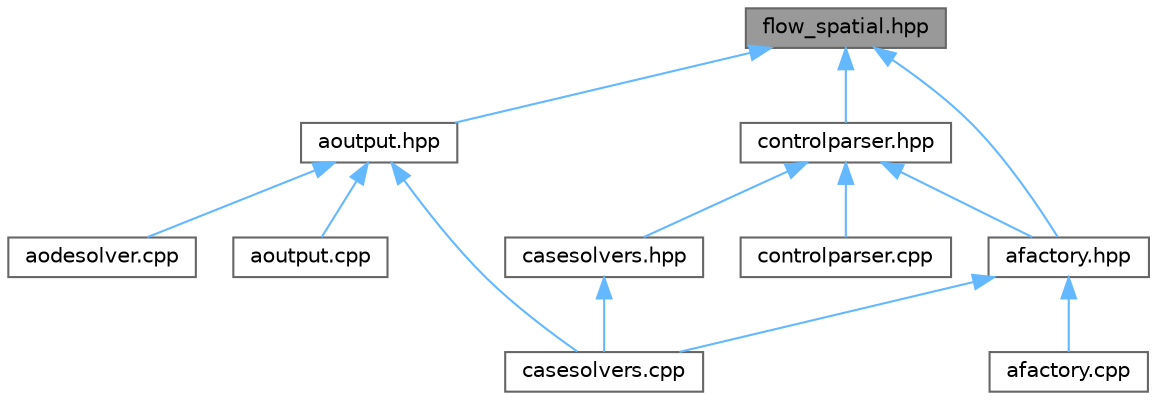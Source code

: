 digraph "flow_spatial.hpp"
{
 // LATEX_PDF_SIZE
  bgcolor="transparent";
  edge [fontname=Helvetica,fontsize=10,labelfontname=Helvetica,labelfontsize=10];
  node [fontname=Helvetica,fontsize=10,shape=box,height=0.2,width=0.4];
  Node1 [id="Node000001",label="flow_spatial.hpp",height=0.2,width=0.4,color="gray40", fillcolor="grey60", style="filled", fontcolor="black",tooltip="Spatial discretization for Euler/Navier-Stokes equations."];
  Node1 -> Node2 [id="edge1_Node000001_Node000002",dir="back",color="steelblue1",style="solid",tooltip=" "];
  Node2 [id="Node000002",label="afactory.hpp",height=0.2,width=0.4,color="grey40", fillcolor="white", style="filled",URL="$afactory_8hpp.html",tooltip="Various factories for generating simulation-related objects."];
  Node2 -> Node3 [id="edge2_Node000002_Node000003",dir="back",color="steelblue1",style="solid",tooltip=" "];
  Node3 [id="Node000003",label="afactory.cpp",height=0.2,width=0.4,color="grey40", fillcolor="white", style="filled",URL="$afactory_8cpp.html",tooltip="Various factories for generating simulation-related objects."];
  Node2 -> Node4 [id="edge3_Node000002_Node000004",dir="back",color="steelblue1",style="solid",tooltip=" "];
  Node4 [id="Node000004",label="casesolvers.cpp",height=0.2,width=0.4,color="grey40", fillcolor="white", style="filled",URL="$casesolvers_8cpp.html",tooltip="Routines to solve a single fluid dynamics case."];
  Node1 -> Node5 [id="edge4_Node000001_Node000005",dir="back",color="steelblue1",style="solid",tooltip=" "];
  Node5 [id="Node000005",label="aoutput.hpp",height=0.2,width=0.4,color="grey40", fillcolor="white", style="filled",URL="$aoutput_8hpp.html",tooltip="A collection of subroutines to write mesh data to various kinds of output formats."];
  Node5 -> Node6 [id="edge5_Node000005_Node000006",dir="back",color="steelblue1",style="solid",tooltip=" "];
  Node6 [id="Node000006",label="aodesolver.cpp",height=0.2,width=0.4,color="grey40", fillcolor="white", style="filled",URL="$aodesolver_8cpp.html",tooltip="Implements driver class(es) for solution of ODEs arising from PDE discretizations."];
  Node5 -> Node7 [id="edge6_Node000005_Node000007",dir="back",color="steelblue1",style="solid",tooltip=" "];
  Node7 [id="Node000007",label="aoutput.cpp",height=0.2,width=0.4,color="grey40", fillcolor="white", style="filled",URL="$aoutput_8cpp.html",tooltip="Implementation of subroutines to write mesh data to various kinds of output formats."];
  Node5 -> Node4 [id="edge7_Node000005_Node000004",dir="back",color="steelblue1",style="solid",tooltip=" "];
  Node1 -> Node8 [id="edge8_Node000001_Node000008",dir="back",color="steelblue1",style="solid",tooltip=" "];
  Node8 [id="Node000008",label="controlparser.hpp",height=0.2,width=0.4,color="grey40", fillcolor="white", style="filled",URL="$controlparser_8hpp.html",tooltip="Functions for parsing the main simulation control file."];
  Node8 -> Node2 [id="edge9_Node000008_Node000002",dir="back",color="steelblue1",style="solid",tooltip=" "];
  Node8 -> Node9 [id="edge10_Node000008_Node000009",dir="back",color="steelblue1",style="solid",tooltip=" "];
  Node9 [id="Node000009",label="casesolvers.hpp",height=0.2,width=0.4,color="grey40", fillcolor="white", style="filled",URL="$casesolvers_8hpp.html",tooltip="Routines to solve a single fluid dynamics case."];
  Node9 -> Node4 [id="edge11_Node000009_Node000004",dir="back",color="steelblue1",style="solid",tooltip=" "];
  Node8 -> Node10 [id="edge12_Node000008_Node000010",dir="back",color="steelblue1",style="solid",tooltip=" "];
  Node10 [id="Node000010",label="controlparser.cpp",height=0.2,width=0.4,color="grey40", fillcolor="white", style="filled",URL="$controlparser_8cpp.html",tooltip="Control file parsing."];
}
